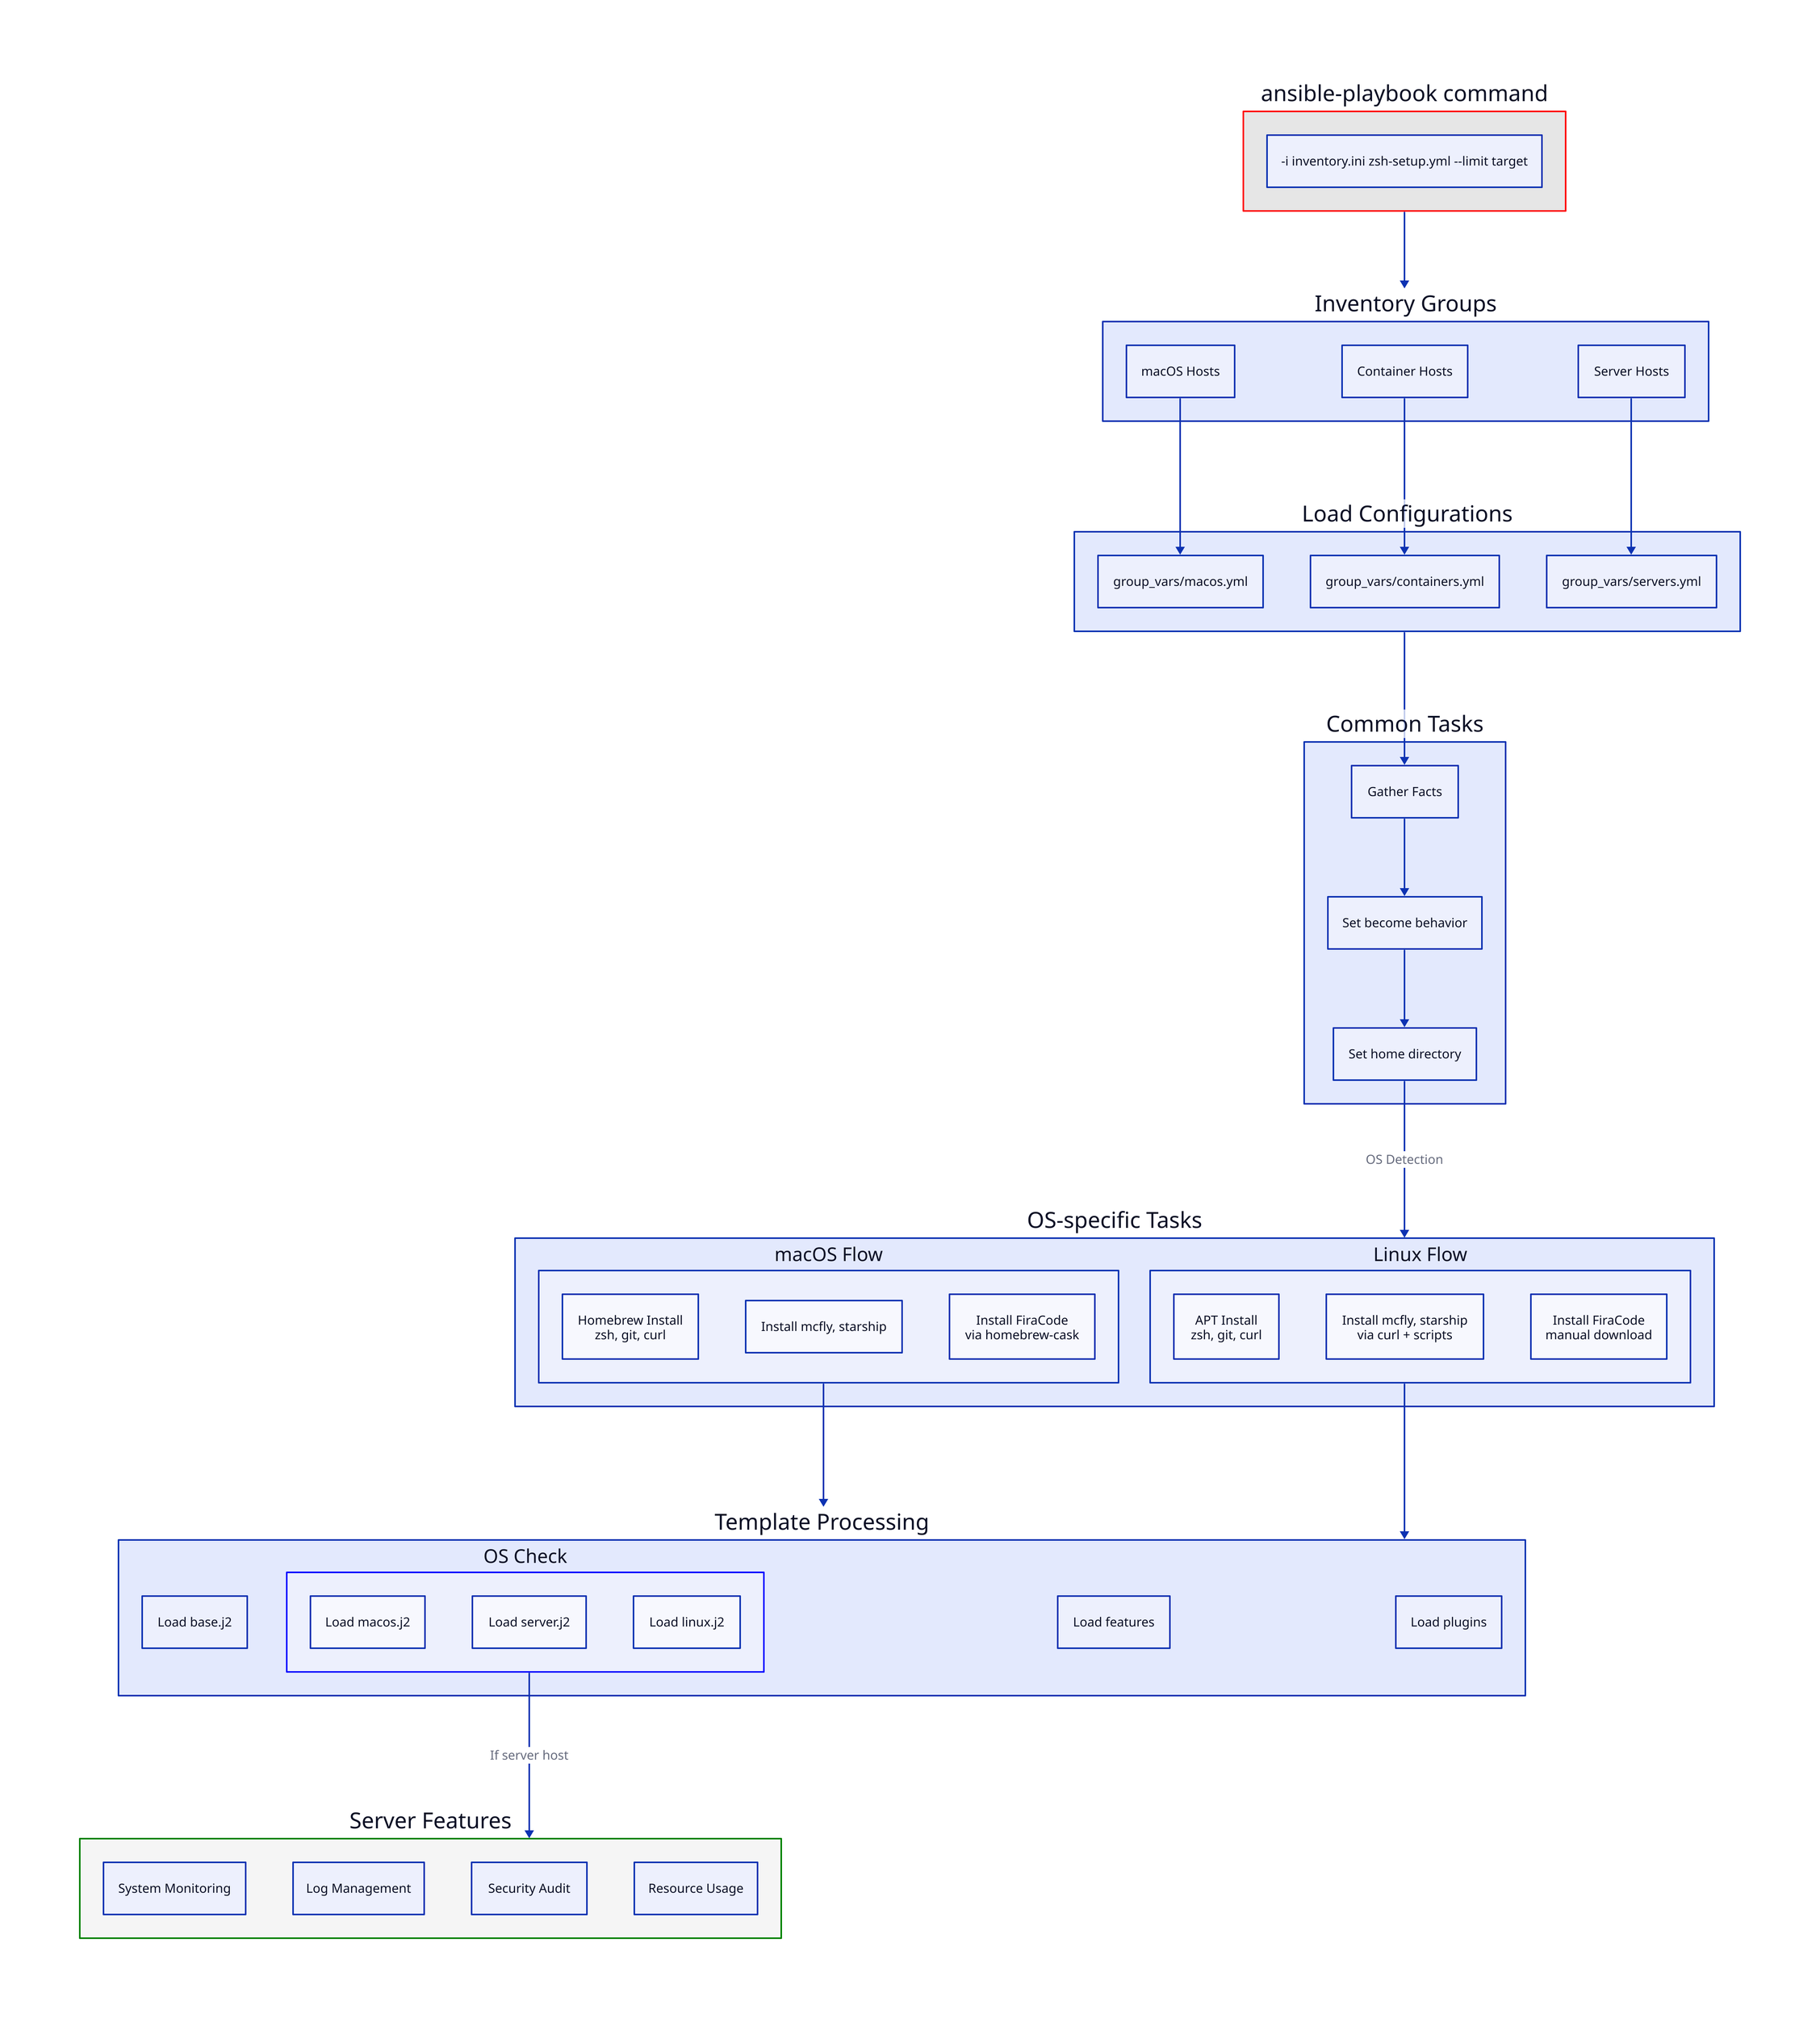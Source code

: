 # Main flow
ansible: "ansible-playbook command" {
  style: {
    stroke-dash: 0
  }
  cmd: "-i inventory.ini zsh-setup.yml --limit target"
}

# Inventory groups
groups: "Inventory Groups" {
  macos: "macOS Hosts"
  containers: "Container Hosts"
  servers: "Server Hosts"
}

# Configuration loading
configs: "Load Configurations" {
  macos_vars: "group_vars/macos.yml"
  container_vars: "group_vars/containers.yml"
  server_vars: "group_vars/servers.yml"
}

# Common tasks
common: "Common Tasks" {
  facts: "Gather Facts"
  become: "Set become behavior"
  home: "Set home directory"
}

# OS specific tasks
os_tasks: "OS-specific Tasks" {
  darwin: "macOS Flow" {
    brew: "Homebrew Install\nzsh, git, curl"
    tools: "Install mcfly, starship"
    fonts: "Install FiraCode\nvia homebrew-cask"
  }
  linux: "Linux Flow" {
    apt: "APT Install\nzsh, git, curl"
    tools: "Install mcfly, starship\nvia curl + scripts"
    fonts: "Install FiraCode\nmanual download"
  }
}

# Template processing
templates: "Template Processing" {
  base: "Load base.j2"
  os_check: "OS Check" {
    darwin_t: "Load macos.j2"
    server_t: "Load server.j2"
    linux_t: "Load linux.j2"
  }
  features: "Load features"
  plugins: "Load plugins"
}

# Server features
server_features: "Server Features" {
  monitoring: "System Monitoring"
  logs: "Log Management"
  security: "Security Audit"
  resources: "Resource Usage"
}

# Connections
ansible -> groups
groups.macos -> configs.macos_vars
groups.containers -> configs.container_vars
groups.servers -> configs.server_vars

configs -> common.facts
common.facts -> common.become
common.become -> common.home

common.home -> os_tasks: "OS Detection"

os_tasks.darwin -> templates
os_tasks.linux -> templates

templates.os_check -> server_features: "If server host"

# Styling
templates.os_check: {
  style: {
    stroke: blue
    stroke-width: 2
  }
}

server_features: {
  style: {
    stroke: green
    fill: "#f5f5f5"
  }
}

ansible: {
  style: {
    fill: "#e6e6e6"
    stroke: red
    stroke-width: 2
  }
}